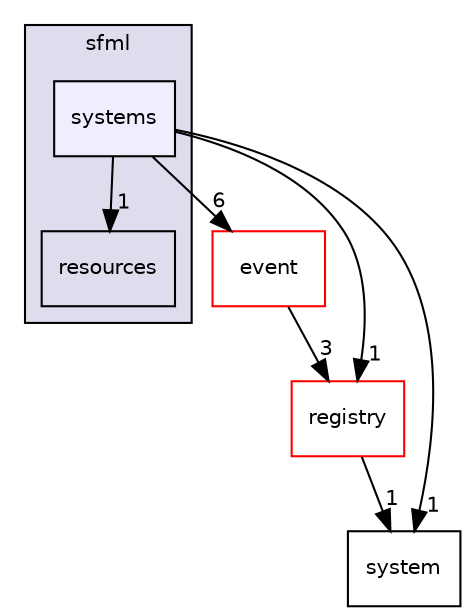 digraph "src/ecstasy/integrations/sfml/systems" {
  compound=true
  node [ fontsize="10", fontname="Helvetica"];
  edge [ labelfontsize="10", labelfontname="Helvetica"];
  subgraph clusterdir_51c06735119cb26e5f04dc30c3de2d57 {
    graph [ bgcolor="#ddddee", pencolor="black", label="sfml" fontname="Helvetica", fontsize="10", URL="dir_51c06735119cb26e5f04dc30c3de2d57.html"]
  dir_d39b5e3b98d710191729c82e4f1d60c9 [shape=box label="resources" URL="dir_d39b5e3b98d710191729c82e4f1d60c9.html"];
  dir_30970fbe9de3918f98e58b7106d748f8 [shape=box, label="systems", style="filled", fillcolor="#eeeeff", pencolor="black", URL="dir_30970fbe9de3918f98e58b7106d748f8.html"];
  }
  dir_183c73d974247df0fabaedf6b9eb94ef [shape=box label="event" fillcolor="white" style="filled" color="red" URL="dir_183c73d974247df0fabaedf6b9eb94ef.html"];
  dir_27d9dd95bf0309eb27f3bb61fbabadeb [shape=box label="registry" fillcolor="white" style="filled" color="red" URL="dir_27d9dd95bf0309eb27f3bb61fbabadeb.html"];
  dir_bb1f71bfffde0d1688dd5f7686f27ec6 [shape=box label="system" URL="dir_bb1f71bfffde0d1688dd5f7686f27ec6.html"];
  dir_30970fbe9de3918f98e58b7106d748f8->dir_183c73d974247df0fabaedf6b9eb94ef [headlabel="6", labeldistance=1.5 headhref="dir_000009_000003.html"];
  dir_30970fbe9de3918f98e58b7106d748f8->dir_27d9dd95bf0309eb27f3bb61fbabadeb [headlabel="1", labeldistance=1.5 headhref="dir_000009_000014.html"];
  dir_30970fbe9de3918f98e58b7106d748f8->dir_bb1f71bfffde0d1688dd5f7686f27ec6 [headlabel="1", labeldistance=1.5 headhref="dir_000009_000023.html"];
  dir_30970fbe9de3918f98e58b7106d748f8->dir_d39b5e3b98d710191729c82e4f1d60c9 [headlabel="1", labeldistance=1.5 headhref="dir_000009_000008.html"];
  dir_27d9dd95bf0309eb27f3bb61fbabadeb->dir_bb1f71bfffde0d1688dd5f7686f27ec6 [headlabel="1", labeldistance=1.5 headhref="dir_000014_000023.html"];
  dir_183c73d974247df0fabaedf6b9eb94ef->dir_27d9dd95bf0309eb27f3bb61fbabadeb [headlabel="3", labeldistance=1.5 headhref="dir_000003_000014.html"];
}
